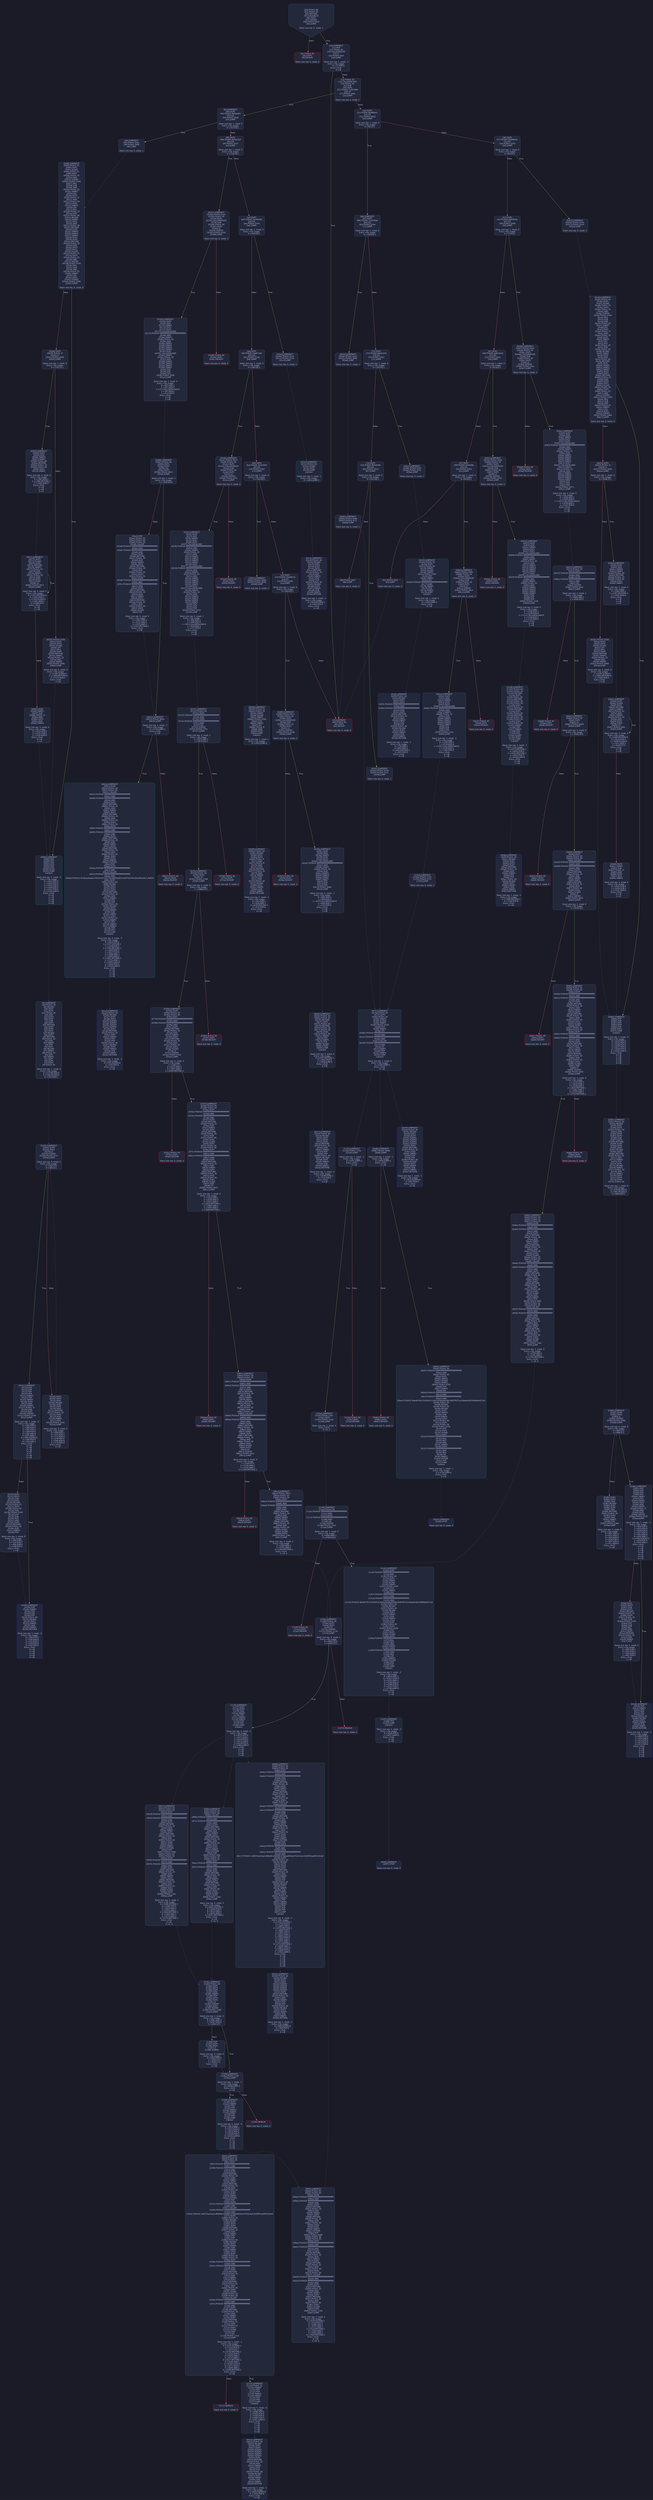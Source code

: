 digraph G {
    node [shape=box, style="filled, rounded", color="#565f89", fontcolor="#c0caf5", fontname="Helvetica", fillcolor="#24283b"];
    edge [color="#414868", fontcolor="#c0caf5", fontname="Helvetica"];
    bgcolor="#1a1b26";
    0 [ label = "[00] PUSH1 80
[02] PUSH1 40
[04] MSTORE
[05] CALLVALUE
[06] DUP1
[07] ISZERO
[08] PUSH2 0010
[0b] JUMPI

Stack size req: 0, sizeΔ: 1
" shape = invhouse]
    1 [ label = "[0c] PUSH1 00
[0e] DUP1
[0f] REVERT

Stack size req: 0, sizeΔ: 0
" color = "red"]
    2 [ label = "[10] JUMPDEST
[11] POP
[12] PUSH1 04
[14] CALLDATASIZE
[15] LT
[16] PUSH2 00cf
[19] JUMPI

Stack size req: 1, sizeΔ: -1
Entry->Op usage:
	0->17:POP:0
Entry->Exit:
	0->😵
"]
    3 [ label = "[1a] PUSH1 00
[1c] CALLDATALOAD
[1d] PUSH1 e0
[1f] SHR
[20] DUP1
[21] PUSH4 715018a6
[26] GT
[27] PUSH2 008c
[2a] JUMPI

Stack size req: 0, sizeΔ: 1
"]
    4 [ label = "[2b] DUP1
[2c] PUSH4 95d89b41
[31] GT
[32] PUSH2 0066
[35] JUMPI

Stack size req: 1, sizeΔ: 0
Entry->Op usage:
	0->49:GT:1
"]
    5 [ label = "[36] DUP1
[37] PUSH4 95d89b41
[3c] EQ
[3d] PUSH2 0353
[40] JUMPI

Stack size req: 1, sizeΔ: 0
Entry->Op usage:
	0->60:EQ:1
"]
    6 [ label = "[41] DUP1
[42] PUSH4 a9059cbb
[47] EQ
[48] PUSH2 03d6
[4b] JUMPI

Stack size req: 1, sizeΔ: 0
Entry->Op usage:
	0->71:EQ:1
"]
    7 [ label = "[4c] DUP1
[4d] PUSH4 dd62ed3e
[52] EQ
[53] PUSH2 043c
[56] JUMPI

Stack size req: 1, sizeΔ: 0
Entry->Op usage:
	0->82:EQ:1
"]
    8 [ label = "[57] DUP1
[58] PUSH4 f2fde38b
[5d] EQ
[5e] PUSH2 04b4
[61] JUMPI

Stack size req: 1, sizeΔ: 0
Entry->Op usage:
	0->93:EQ:1
"]
    9 [ label = "[62] PUSH2 00cf
[65] JUMP

Stack size req: 0, sizeΔ: 0
"]
    10 [ label = "[66] JUMPDEST
[67] DUP1
[68] PUSH4 715018a6
[6d] EQ
[6e] PUSH2 02dd
[71] JUMPI

Stack size req: 1, sizeΔ: 0
Entry->Op usage:
	0->109:EQ:1
"]
    11 [ label = "[72] DUP1
[73] PUSH4 8da5cb5b
[78] EQ
[79] PUSH2 02e7
[7c] JUMPI

Stack size req: 1, sizeΔ: 0
Entry->Op usage:
	0->120:EQ:1
"]
    12 [ label = "[7d] DUP1
[7e] PUSH4 8f32d59b
[83] EQ
[84] PUSH2 0331
[87] JUMPI

Stack size req: 1, sizeΔ: 0
Entry->Op usage:
	0->131:EQ:1
"]
    13 [ label = "[88] PUSH2 00cf
[8b] JUMP

Stack size req: 0, sizeΔ: 0
"]
    14 [ label = "[8c] JUMPDEST
[8d] DUP1
[8e] PUSH4 06fdde03
[93] EQ
[94] PUSH2 00d4
[97] JUMPI

Stack size req: 1, sizeΔ: 0
Entry->Op usage:
	0->147:EQ:1
"]
    15 [ label = "[98] DUP1
[99] PUSH4 095ea7b3
[9e] EQ
[9f] PUSH2 0157
[a2] JUMPI

Stack size req: 1, sizeΔ: 0
Entry->Op usage:
	0->158:EQ:1
"]
    16 [ label = "[a3] DUP1
[a4] PUSH4 18160ddd
[a9] EQ
[aa] PUSH2 01bd
[ad] JUMPI

Stack size req: 1, sizeΔ: 0
Entry->Op usage:
	0->169:EQ:1
"]
    17 [ label = "[ae] DUP1
[af] PUSH4 23b872dd
[b4] EQ
[b5] PUSH2 01db
[b8] JUMPI

Stack size req: 1, sizeΔ: 0
Entry->Op usage:
	0->180:EQ:1
"]
    18 [ label = "[b9] DUP1
[ba] PUSH4 313ce567
[bf] EQ
[c0] PUSH2 0261
[c3] JUMPI

Stack size req: 1, sizeΔ: 0
Entry->Op usage:
	0->191:EQ:1
"]
    19 [ label = "[c4] DUP1
[c5] PUSH4 70a08231
[ca] EQ
[cb] PUSH2 0285
[ce] JUMPI

Stack size req: 1, sizeΔ: 0
Entry->Op usage:
	0->202:EQ:1
"]
    20 [ label = "[cf] JUMPDEST
[d0] PUSH1 00
[d2] DUP1
[d3] REVERT

Stack size req: 0, sizeΔ: 0
" color = "red"]
    21 [ label = "[d4] JUMPDEST
[d5] PUSH2 00dc
[d8] PUSH2 04f8
[db] JUMP

Stack size req: 0, sizeΔ: 1
"]
    22 [ label = "[dc] JUMPDEST
[dd] PUSH1 40
[df] MLOAD
[e0] DUP1
[e1] DUP1
[e2] PUSH1 20
[e4] ADD
[e5] DUP3
[e6] DUP2
[e7] SUB
[e8] DUP3
[e9] MSTORE
[ea] DUP4
[eb] DUP2
[ec] DUP2
[ed] MLOAD
[ee] DUP2
[ef] MSTORE
[f0] PUSH1 20
[f2] ADD
[f3] SWAP2
[f4] POP
[f5] DUP1
[f6] MLOAD
[f7] SWAP1
[f8] PUSH1 20
[fa] ADD
[fb] SWAP1
[fc] DUP1
[fd] DUP4
[fe] DUP4
[ff] PUSH1 00

Stack size req: 1, sizeΔ: 9
Entry->Op usage:
	0->237:MLOAD:0
	0->246:MLOAD:0
	0->250:ADD:1
"]
    23 [ label = "[0101] JUMPDEST
[0102] DUP4
[0103] DUP2
[0104] LT
[0105] ISZERO
[0106] PUSH2 011c
[0109] JUMPI

Stack size req: 4, sizeΔ: 0
Entry->Op usage:
	0->260:LT:0
	3->260:LT:1
"]
    24 [ label = "[010a] DUP1
[010b] DUP3
[010c] ADD
[010d] MLOAD
[010e] DUP2
[010f] DUP5
[0110] ADD
[0111] MSTORE
[0112] PUSH1 20
[0114] DUP2
[0115] ADD
[0116] SWAP1
[0117] POP
[0118] PUSH2 0101
[011b] JUMP

Stack size req: 3, sizeΔ: 0
Entry->Op usage:
	0->268:ADD:1
	0->272:ADD:1
	0->277:ADD:0
	0->279:POP:0
	1->268:ADD:0
	2->272:ADD:0
Entry->Exit:
	0->😵
"]
    25 [ label = "[011c] JUMPDEST
[011d] POP
[011e] POP
[011f] POP
[0120] POP
[0121] SWAP1
[0122] POP
[0123] SWAP1
[0124] DUP2
[0125] ADD
[0126] SWAP1
[0127] PUSH1 1f
[0129] AND
[012a] DUP1
[012b] ISZERO
[012c] PUSH2 0149
[012f] JUMPI

Stack size req: 7, sizeΔ: -5
Entry->Op usage:
	0->285:POP:0
	1->286:POP:0
	2->287:POP:0
	3->288:POP:0
	4->293:ADD:0
	4->297:AND:1
	4->299:ISZERO:0
	5->290:POP:0
	6->293:ADD:1
Entry->Exit:
	0->😵
	1->😵
	2->😵
	3->😵
	4->0
	5->😵
	6->😵
"]
    26 [ label = "[0130] DUP1
[0131] DUP3
[0132] SUB
[0133] DUP1
[0134] MLOAD
[0135] PUSH1 01
[0137] DUP4
[0138] PUSH1 20
[013a] SUB
[013b] PUSH2 0100
[013e] EXP
[013f] SUB
[0140] NOT
[0141] AND
[0142] DUP2
[0143] MSTORE
[0144] PUSH1 20
[0146] ADD
[0147] SWAP2
[0148] POP

Stack size req: 2, sizeΔ: 0
Entry->Op usage:
	0->306:SUB:1
	0->314:SUB:1
	1->306:SUB:0
	1->328:POP:0
Entry->Exit:
	1->😵
"]
    27 [ label = "[0149] JUMPDEST
[014a] POP
[014b] SWAP3
[014c] POP
[014d] POP
[014e] POP
[014f] PUSH1 40
[0151] MLOAD
[0152] DUP1
[0153] SWAP2
[0154] SUB
[0155] SWAP1
[0156] RETURN

Stack size req: 5, sizeΔ: -5
Entry->Op usage:
	0->330:POP:0
	1->340:SUB:0
	2->333:POP:0
	3->334:POP:0
	4->332:POP:0
Entry->Exit:
	0->😵
	1->😵
	2->😵
	3->😵
	4->😵
" color = "darkblue"]
    28 [ label = "[0157] JUMPDEST
[0158] PUSH2 01a3
[015b] PUSH1 04
[015d] DUP1
[015e] CALLDATASIZE
[015f] SUB
[0160] PUSH1 40
[0162] DUP2
[0163] LT
[0164] ISZERO
[0165] PUSH2 016d
[0168] JUMPI

Stack size req: 0, sizeΔ: 3
"]
    29 [ label = "[0169] PUSH1 00
[016b] DUP1
[016c] REVERT

Stack size req: 0, sizeΔ: 0
" color = "red"]
    30 [ label = "[016d] JUMPDEST
[016e] DUP2
[016f] ADD
[0170] SWAP1
[0171] DUP1
[0172] DUP1
[0173] CALLDATALOAD
[0174] PUSH20 ffffffffffffffffffffffffffffffffffffffff
[0189] AND
[018a] SWAP1
[018b] PUSH1 20
[018d] ADD
[018e] SWAP1
[018f] SWAP3
[0190] SWAP2
[0191] SWAP1
[0192] DUP1
[0193] CALLDATALOAD
[0194] SWAP1
[0195] PUSH1 20
[0197] ADD
[0198] SWAP1
[0199] SWAP3
[019a] SWAP2
[019b] SWAP1
[019c] POP
[019d] POP
[019e] POP
[019f] PUSH2 0596
[01a2] JUMP

Stack size req: 2, sizeΔ: 0
Entry->Op usage:
	0->367:ADD:1
	1->367:ADD:0
	1->371:CALLDATALOAD:0
	1->397:ADD:1
	1->413:POP:0
Entry->Exit:
	0->😵
	1->😵
"]
    31 [ label = "[01a3] JUMPDEST
[01a4] PUSH1 40
[01a6] MLOAD
[01a7] DUP1
[01a8] DUP3
[01a9] ISZERO
[01aa] ISZERO
[01ab] ISZERO
[01ac] ISZERO
[01ad] DUP2
[01ae] MSTORE
[01af] PUSH1 20
[01b1] ADD
[01b2] SWAP2
[01b3] POP
[01b4] POP
[01b5] PUSH1 40
[01b7] MLOAD
[01b8] DUP1
[01b9] SWAP2
[01ba] SUB
[01bb] SWAP1
[01bc] RETURN

Stack size req: 1, sizeΔ: -1
Entry->Op usage:
	0->425:ISZERO:0
	0->435:POP:0
Entry->Exit:
	0->😵
" color = "darkblue"]
    32 [ label = "[01bd] JUMPDEST
[01be] PUSH2 01c5
[01c1] PUSH2 071b
[01c4] JUMP

Stack size req: 0, sizeΔ: 1
"]
    33 [ label = "[01c5] JUMPDEST
[01c6] PUSH1 40
[01c8] MLOAD
[01c9] DUP1
[01ca] DUP3
[01cb] DUP2
[01cc] MSTORE
[01cd] PUSH1 20
[01cf] ADD
[01d0] SWAP2
[01d1] POP
[01d2] POP
[01d3] PUSH1 40
[01d5] MLOAD
[01d6] DUP1
[01d7] SWAP2
[01d8] SUB
[01d9] SWAP1
[01da] RETURN

Stack size req: 1, sizeΔ: -1
Entry->Op usage:
	0->460:MSTORE:1
	0->465:POP:0
Entry->Exit:
	0->😵
" color = "darkblue"]
    34 [ label = "[01db] JUMPDEST
[01dc] PUSH2 0247
[01df] PUSH1 04
[01e1] DUP1
[01e2] CALLDATASIZE
[01e3] SUB
[01e4] PUSH1 60
[01e6] DUP2
[01e7] LT
[01e8] ISZERO
[01e9] PUSH2 01f1
[01ec] JUMPI

Stack size req: 0, sizeΔ: 3
"]
    35 [ label = "[01ed] PUSH1 00
[01ef] DUP1
[01f0] REVERT

Stack size req: 0, sizeΔ: 0
" color = "red"]
    36 [ label = "[01f1] JUMPDEST
[01f2] DUP2
[01f3] ADD
[01f4] SWAP1
[01f5] DUP1
[01f6] DUP1
[01f7] CALLDATALOAD
[01f8] PUSH20 ffffffffffffffffffffffffffffffffffffffff
[020d] AND
[020e] SWAP1
[020f] PUSH1 20
[0211] ADD
[0212] SWAP1
[0213] SWAP3
[0214] SWAP2
[0215] SWAP1
[0216] DUP1
[0217] CALLDATALOAD
[0218] PUSH20 ffffffffffffffffffffffffffffffffffffffff
[022d] AND
[022e] SWAP1
[022f] PUSH1 20
[0231] ADD
[0232] SWAP1
[0233] SWAP3
[0234] SWAP2
[0235] SWAP1
[0236] DUP1
[0237] CALLDATALOAD
[0238] SWAP1
[0239] PUSH1 20
[023b] ADD
[023c] SWAP1
[023d] SWAP3
[023e] SWAP2
[023f] SWAP1
[0240] POP
[0241] POP
[0242] POP
[0243] PUSH2 0721
[0246] JUMP

Stack size req: 2, sizeΔ: 1
Entry->Op usage:
	0->499:ADD:1
	1->499:ADD:0
	1->503:CALLDATALOAD:0
	1->529:ADD:1
	1->577:POP:0
Entry->Exit:
	0->😵
	1->😵
"]
    37 [ label = "[0247] JUMPDEST
[0248] PUSH1 40
[024a] MLOAD
[024b] DUP1
[024c] DUP3
[024d] ISZERO
[024e] ISZERO
[024f] ISZERO
[0250] ISZERO
[0251] DUP2
[0252] MSTORE
[0253] PUSH1 20
[0255] ADD
[0256] SWAP2
[0257] POP
[0258] POP
[0259] PUSH1 40
[025b] MLOAD
[025c] DUP1
[025d] SWAP2
[025e] SUB
[025f] SWAP1
[0260] RETURN

Stack size req: 1, sizeΔ: -1
Entry->Op usage:
	0->589:ISZERO:0
	0->599:POP:0
Entry->Exit:
	0->😵
" color = "darkblue"]
    38 [ label = "[0261] JUMPDEST
[0262] PUSH2 0269
[0265] PUSH2 0b58
[0268] JUMP

Stack size req: 0, sizeΔ: 1
"]
    39 [ label = "[0269] JUMPDEST
[026a] PUSH1 40
[026c] MLOAD
[026d] DUP1
[026e] DUP3
[026f] PUSH1 ff
[0271] AND
[0272] PUSH1 ff
[0274] AND
[0275] DUP2
[0276] MSTORE
[0277] PUSH1 20
[0279] ADD
[027a] SWAP2
[027b] POP
[027c] POP
[027d] PUSH1 40
[027f] MLOAD
[0280] DUP1
[0281] SWAP2
[0282] SUB
[0283] SWAP1
[0284] RETURN

Stack size req: 1, sizeΔ: -1
Entry->Op usage:
	0->625:AND:1
	0->628:AND:1
	0->630:MSTORE:1
	0->635:POP:0
Entry->Exit:
	0->😵
" color = "darkblue"]
    40 [ label = "[0285] JUMPDEST
[0286] PUSH2 02c7
[0289] PUSH1 04
[028b] DUP1
[028c] CALLDATASIZE
[028d] SUB
[028e] PUSH1 20
[0290] DUP2
[0291] LT
[0292] ISZERO
[0293] PUSH2 029b
[0296] JUMPI

Stack size req: 0, sizeΔ: 3
"]
    41 [ label = "[0297] PUSH1 00
[0299] DUP1
[029a] REVERT

Stack size req: 0, sizeΔ: 0
" color = "red"]
    42 [ label = "[029b] JUMPDEST
[029c] DUP2
[029d] ADD
[029e] SWAP1
[029f] DUP1
[02a0] DUP1
[02a1] CALLDATALOAD
[02a2] PUSH20 ffffffffffffffffffffffffffffffffffffffff
[02b7] AND
[02b8] SWAP1
[02b9] PUSH1 20
[02bb] ADD
[02bc] SWAP1
[02bd] SWAP3
[02be] SWAP2
[02bf] SWAP1
[02c0] POP
[02c1] POP
[02c2] POP
[02c3] PUSH2 0b6b
[02c6] JUMP

Stack size req: 2, sizeΔ: -1
Entry->Op usage:
	0->669:ADD:1
	1->669:ADD:0
	1->673:CALLDATALOAD:0
	1->699:ADD:1
	1->705:POP:0
Entry->Exit:
	0->😵
	1->😵
"]
    43 [ label = "[02c7] JUMPDEST
[02c8] PUSH1 40
[02ca] MLOAD
[02cb] DUP1
[02cc] DUP3
[02cd] DUP2
[02ce] MSTORE
[02cf] PUSH1 20
[02d1] ADD
[02d2] SWAP2
[02d3] POP
[02d4] POP
[02d5] PUSH1 40
[02d7] MLOAD
[02d8] DUP1
[02d9] SWAP2
[02da] SUB
[02db] SWAP1
[02dc] RETURN

Stack size req: 1, sizeΔ: -1
Entry->Op usage:
	0->718:MSTORE:1
	0->723:POP:0
Entry->Exit:
	0->😵
" color = "darkblue"]
    44 [ label = "[02dd] JUMPDEST
[02de] PUSH2 02e5
[02e1] PUSH2 0b83
[02e4] JUMP

Stack size req: 0, sizeΔ: 1
"]
    45 [ label = "[02e5] JUMPDEST
[02e6] STOP

Stack size req: 0, sizeΔ: 0
" color = "darkblue"]
    46 [ label = "[02e7] JUMPDEST
[02e8] PUSH2 02ef
[02eb] PUSH2 0c53
[02ee] JUMP

Stack size req: 0, sizeΔ: 1
"]
    47 [ label = "[02ef] JUMPDEST
[02f0] PUSH1 40
[02f2] MLOAD
[02f3] DUP1
[02f4] DUP3
[02f5] PUSH20 ffffffffffffffffffffffffffffffffffffffff
[030a] AND
[030b] PUSH20 ffffffffffffffffffffffffffffffffffffffff
[0320] AND
[0321] DUP2
[0322] MSTORE
[0323] PUSH1 20
[0325] ADD
[0326] SWAP2
[0327] POP
[0328] POP
[0329] PUSH1 40
[032b] MLOAD
[032c] DUP1
[032d] SWAP2
[032e] SUB
[032f] SWAP1
[0330] RETURN

Stack size req: 1, sizeΔ: -1
Entry->Op usage:
	0->778:AND:1
	0->800:AND:1
	0->802:MSTORE:1
	0->807:POP:0
Entry->Exit:
	0->😵
" color = "darkblue"]
    48 [ label = "[0331] JUMPDEST
[0332] PUSH2 0339
[0335] PUSH2 0c7c
[0338] JUMP

Stack size req: 0, sizeΔ: 1
"]
    49 [ label = "[0339] JUMPDEST
[033a] PUSH1 40
[033c] MLOAD
[033d] DUP1
[033e] DUP3
[033f] ISZERO
[0340] ISZERO
[0341] ISZERO
[0342] ISZERO
[0343] DUP2
[0344] MSTORE
[0345] PUSH1 20
[0347] ADD
[0348] SWAP2
[0349] POP
[034a] POP
[034b] PUSH1 40
[034d] MLOAD
[034e] DUP1
[034f] SWAP2
[0350] SUB
[0351] SWAP1
[0352] RETURN

Stack size req: 1, sizeΔ: -1
Entry->Op usage:
	0->831:ISZERO:0
	0->841:POP:0
Entry->Exit:
	0->😵
" color = "darkblue"]
    50 [ label = "[0353] JUMPDEST
[0354] PUSH2 035b
[0357] PUSH2 0cd3
[035a] JUMP

Stack size req: 0, sizeΔ: 1
"]
    51 [ label = "[035b] JUMPDEST
[035c] PUSH1 40
[035e] MLOAD
[035f] DUP1
[0360] DUP1
[0361] PUSH1 20
[0363] ADD
[0364] DUP3
[0365] DUP2
[0366] SUB
[0367] DUP3
[0368] MSTORE
[0369] DUP4
[036a] DUP2
[036b] DUP2
[036c] MLOAD
[036d] DUP2
[036e] MSTORE
[036f] PUSH1 20
[0371] ADD
[0372] SWAP2
[0373] POP
[0374] DUP1
[0375] MLOAD
[0376] SWAP1
[0377] PUSH1 20
[0379] ADD
[037a] SWAP1
[037b] DUP1
[037c] DUP4
[037d] DUP4
[037e] PUSH1 00

Stack size req: 1, sizeΔ: 9
Entry->Op usage:
	0->876:MLOAD:0
	0->885:MLOAD:0
	0->889:ADD:1
"]
    52 [ label = "[0380] JUMPDEST
[0381] DUP4
[0382] DUP2
[0383] LT
[0384] ISZERO
[0385] PUSH2 039b
[0388] JUMPI

Stack size req: 4, sizeΔ: 0
Entry->Op usage:
	0->899:LT:0
	3->899:LT:1
"]
    53 [ label = "[0389] DUP1
[038a] DUP3
[038b] ADD
[038c] MLOAD
[038d] DUP2
[038e] DUP5
[038f] ADD
[0390] MSTORE
[0391] PUSH1 20
[0393] DUP2
[0394] ADD
[0395] SWAP1
[0396] POP
[0397] PUSH2 0380
[039a] JUMP

Stack size req: 3, sizeΔ: 0
Entry->Op usage:
	0->907:ADD:1
	0->911:ADD:1
	0->916:ADD:0
	0->918:POP:0
	1->907:ADD:0
	2->911:ADD:0
Entry->Exit:
	0->😵
"]
    54 [ label = "[039b] JUMPDEST
[039c] POP
[039d] POP
[039e] POP
[039f] POP
[03a0] SWAP1
[03a1] POP
[03a2] SWAP1
[03a3] DUP2
[03a4] ADD
[03a5] SWAP1
[03a6] PUSH1 1f
[03a8] AND
[03a9] DUP1
[03aa] ISZERO
[03ab] PUSH2 03c8
[03ae] JUMPI

Stack size req: 7, sizeΔ: -5
Entry->Op usage:
	0->924:POP:0
	1->925:POP:0
	2->926:POP:0
	3->927:POP:0
	4->932:ADD:0
	4->936:AND:1
	4->938:ISZERO:0
	5->929:POP:0
	6->932:ADD:1
Entry->Exit:
	0->😵
	1->😵
	2->😵
	3->😵
	4->0
	5->😵
	6->😵
"]
    55 [ label = "[03af] DUP1
[03b0] DUP3
[03b1] SUB
[03b2] DUP1
[03b3] MLOAD
[03b4] PUSH1 01
[03b6] DUP4
[03b7] PUSH1 20
[03b9] SUB
[03ba] PUSH2 0100
[03bd] EXP
[03be] SUB
[03bf] NOT
[03c0] AND
[03c1] DUP2
[03c2] MSTORE
[03c3] PUSH1 20
[03c5] ADD
[03c6] SWAP2
[03c7] POP

Stack size req: 2, sizeΔ: 0
Entry->Op usage:
	0->945:SUB:1
	0->953:SUB:1
	1->945:SUB:0
	1->967:POP:0
Entry->Exit:
	1->😵
"]
    56 [ label = "[03c8] JUMPDEST
[03c9] POP
[03ca] SWAP3
[03cb] POP
[03cc] POP
[03cd] POP
[03ce] PUSH1 40
[03d0] MLOAD
[03d1] DUP1
[03d2] SWAP2
[03d3] SUB
[03d4] SWAP1
[03d5] RETURN

Stack size req: 5, sizeΔ: -5
Entry->Op usage:
	0->969:POP:0
	1->979:SUB:0
	2->972:POP:0
	3->973:POP:0
	4->971:POP:0
Entry->Exit:
	0->😵
	1->😵
	2->😵
	3->😵
	4->😵
" color = "darkblue"]
    57 [ label = "[03d6] JUMPDEST
[03d7] PUSH2 0422
[03da] PUSH1 04
[03dc] DUP1
[03dd] CALLDATASIZE
[03de] SUB
[03df] PUSH1 40
[03e1] DUP2
[03e2] LT
[03e3] ISZERO
[03e4] PUSH2 03ec
[03e7] JUMPI

Stack size req: 0, sizeΔ: 3
"]
    58 [ label = "[03e8] PUSH1 00
[03ea] DUP1
[03eb] REVERT

Stack size req: 0, sizeΔ: 0
" color = "red"]
    59 [ label = "[03ec] JUMPDEST
[03ed] DUP2
[03ee] ADD
[03ef] SWAP1
[03f0] DUP1
[03f1] DUP1
[03f2] CALLDATALOAD
[03f3] PUSH20 ffffffffffffffffffffffffffffffffffffffff
[0408] AND
[0409] SWAP1
[040a] PUSH1 20
[040c] ADD
[040d] SWAP1
[040e] SWAP3
[040f] SWAP2
[0410] SWAP1
[0411] DUP1
[0412] CALLDATALOAD
[0413] SWAP1
[0414] PUSH1 20
[0416] ADD
[0417] SWAP1
[0418] SWAP3
[0419] SWAP2
[041a] SWAP1
[041b] POP
[041c] POP
[041d] POP
[041e] PUSH2 0d71
[0421] JUMP

Stack size req: 2, sizeΔ: 0
Entry->Op usage:
	0->1006:ADD:1
	1->1006:ADD:0
	1->1010:CALLDATALOAD:0
	1->1036:ADD:1
	1->1052:POP:0
Entry->Exit:
	0->😵
	1->😵
"]
    60 [ label = "[0422] JUMPDEST
[0423] PUSH1 40
[0425] MLOAD
[0426] DUP1
[0427] DUP3
[0428] ISZERO
[0429] ISZERO
[042a] ISZERO
[042b] ISZERO
[042c] DUP2
[042d] MSTORE
[042e] PUSH1 20
[0430] ADD
[0431] SWAP2
[0432] POP
[0433] POP
[0434] PUSH1 40
[0436] MLOAD
[0437] DUP1
[0438] SWAP2
[0439] SUB
[043a] SWAP1
[043b] RETURN

Stack size req: 1, sizeΔ: -1
Entry->Op usage:
	0->1064:ISZERO:0
	0->1074:POP:0
Entry->Exit:
	0->😵
" color = "darkblue"]
    61 [ label = "[043c] JUMPDEST
[043d] PUSH2 049e
[0440] PUSH1 04
[0442] DUP1
[0443] CALLDATASIZE
[0444] SUB
[0445] PUSH1 40
[0447] DUP2
[0448] LT
[0449] ISZERO
[044a] PUSH2 0452
[044d] JUMPI

Stack size req: 0, sizeΔ: 3
"]
    62 [ label = "[044e] PUSH1 00
[0450] DUP1
[0451] REVERT

Stack size req: 0, sizeΔ: 0
" color = "red"]
    63 [ label = "[0452] JUMPDEST
[0453] DUP2
[0454] ADD
[0455] SWAP1
[0456] DUP1
[0457] DUP1
[0458] CALLDATALOAD
[0459] PUSH20 ffffffffffffffffffffffffffffffffffffffff
[046e] AND
[046f] SWAP1
[0470] PUSH1 20
[0472] ADD
[0473] SWAP1
[0474] SWAP3
[0475] SWAP2
[0476] SWAP1
[0477] DUP1
[0478] CALLDATALOAD
[0479] PUSH20 ffffffffffffffffffffffffffffffffffffffff
[048e] AND
[048f] SWAP1
[0490] PUSH1 20
[0492] ADD
[0493] SWAP1
[0494] SWAP3
[0495] SWAP2
[0496] SWAP1
[0497] POP
[0498] POP
[0499] POP
[049a] PUSH2 1128
[049d] JUMP

Stack size req: 2, sizeΔ: 0
Entry->Op usage:
	0->1108:ADD:1
	1->1108:ADD:0
	1->1112:CALLDATALOAD:0
	1->1138:ADD:1
	1->1176:POP:0
Entry->Exit:
	0->😵
	1->😵
"]
    64 [ label = "[049e] JUMPDEST
[049f] PUSH1 40
[04a1] MLOAD
[04a2] DUP1
[04a3] DUP3
[04a4] DUP2
[04a5] MSTORE
[04a6] PUSH1 20
[04a8] ADD
[04a9] SWAP2
[04aa] POP
[04ab] POP
[04ac] PUSH1 40
[04ae] MLOAD
[04af] DUP1
[04b0] SWAP2
[04b1] SUB
[04b2] SWAP1
[04b3] RETURN

Stack size req: 1, sizeΔ: -1
Entry->Op usage:
	0->1189:MSTORE:1
	0->1194:POP:0
Entry->Exit:
	0->😵
" color = "darkblue"]
    65 [ label = "[04b4] JUMPDEST
[04b5] PUSH2 04f6
[04b8] PUSH1 04
[04ba] DUP1
[04bb] CALLDATASIZE
[04bc] SUB
[04bd] PUSH1 20
[04bf] DUP2
[04c0] LT
[04c1] ISZERO
[04c2] PUSH2 04ca
[04c5] JUMPI

Stack size req: 0, sizeΔ: 3
"]
    66 [ label = "[04c6] PUSH1 00
[04c8] DUP1
[04c9] REVERT

Stack size req: 0, sizeΔ: 0
" color = "red"]
    67 [ label = "[04ca] JUMPDEST
[04cb] DUP2
[04cc] ADD
[04cd] SWAP1
[04ce] DUP1
[04cf] DUP1
[04d0] CALLDATALOAD
[04d1] PUSH20 ffffffffffffffffffffffffffffffffffffffff
[04e6] AND
[04e7] SWAP1
[04e8] PUSH1 20
[04ea] ADD
[04eb] SWAP1
[04ec] SWAP3
[04ed] SWAP2
[04ee] SWAP1
[04ef] POP
[04f0] POP
[04f1] POP
[04f2] PUSH2 114d
[04f5] JUMP

Stack size req: 2, sizeΔ: -1
Entry->Op usage:
	0->1228:ADD:1
	1->1228:ADD:0
	1->1232:CALLDATALOAD:0
	1->1258:ADD:1
	1->1264:POP:0
Entry->Exit:
	0->😵
	1->😵
"]
    68 [ label = "[04f6] JUMPDEST
[04f7] STOP

Stack size req: 0, sizeΔ: 0
" color = "darkblue"]
    69 [ label = "[04f8] JUMPDEST
[04f9] PUSH1 01
[04fb] DUP1
[04fc] SLOAD
[04fd] PUSH1 01
[04ff] DUP2
[0500] PUSH1 01
[0502] AND
[0503] ISZERO
[0504] PUSH2 0100
[0507] MUL
[0508] SUB
[0509] AND
[050a] PUSH1 02
[050c] SWAP1
[050d] DIV
[050e] DUP1
[050f] PUSH1 1f
[0511] ADD
[0512] PUSH1 20
[0514] DUP1
[0515] SWAP2
[0516] DIV
[0517] MUL
[0518] PUSH1 20
[051a] ADD
[051b] PUSH1 40
[051d] MLOAD
[051e] SWAP1
[051f] DUP2
[0520] ADD
[0521] PUSH1 40
[0523] MSTORE
[0524] DUP1
[0525] SWAP3
[0526] SWAP2
[0527] SWAP1
[0528] DUP2
[0529] DUP2
[052a] MSTORE
[052b] PUSH1 20
[052d] ADD
[052e] DUP3
[052f] DUP1
[0530] SLOAD
[0531] PUSH1 01
[0533] DUP2
[0534] PUSH1 01
[0536] AND
[0537] ISZERO
[0538] PUSH2 0100
[053b] MUL
[053c] SUB
[053d] AND
[053e] PUSH1 02
[0540] SWAP1
[0541] DIV
[0542] DUP1
[0543] ISZERO
[0544] PUSH2 058e
[0547] JUMPI

Stack size req: 0, sizeΔ: 6
"]
    70 [ label = "[0548] DUP1
[0549] PUSH1 1f
[054b] LT
[054c] PUSH2 0563
[054f] JUMPI

Stack size req: 1, sizeΔ: 0
Entry->Op usage:
	0->1355:LT:1
"]
    71 [ label = "[0550] PUSH2 0100
[0553] DUP1
[0554] DUP4
[0555] SLOAD
[0556] DIV
[0557] MUL
[0558] DUP4
[0559] MSTORE
[055a] SWAP2
[055b] PUSH1 20
[055d] ADD
[055e] SWAP2
[055f] PUSH2 058e
[0562] JUMP

Stack size req: 3, sizeΔ: 0
Entry->Op usage:
	1->1365:SLOAD:0
	2->1369:MSTORE:0
	2->1373:ADD:1
Entry->Exit:
	2->😵
"]
    72 [ label = "[0563] JUMPDEST
[0564] DUP3
[0565] ADD
[0566] SWAP2
[0567] SWAP1
[0568] PUSH1 00
[056a] MSTORE
[056b] PUSH1 20
[056d] PUSH1 00
[056f] SHA3
[0570] SWAP1

Stack size req: 3, sizeΔ: 0
Entry->Op usage:
	0->1381:ADD:1
	1->1386:MSTORE:1
	2->1381:ADD:0
Entry->Exit:
	0->😵
	1->😵
	2->0
"]
    73 [ label = "[0571] JUMPDEST
[0572] DUP2
[0573] SLOAD
[0574] DUP2
[0575] MSTORE
[0576] SWAP1
[0577] PUSH1 01
[0579] ADD
[057a] SWAP1
[057b] PUSH1 20
[057d] ADD
[057e] DUP1
[057f] DUP4
[0580] GT
[0581] PUSH2 0571
[0584] JUMPI

Stack size req: 3, sizeΔ: 0
Entry->Op usage:
	0->1397:MSTORE:0
	0->1405:ADD:1
	1->1395:SLOAD:0
	1->1401:ADD:1
	2->1408:GT:0
Entry->Exit:
	0->😵
	1->😵
"]
    74 [ label = "[0585] DUP3
[0586] SWAP1
[0587] SUB
[0588] PUSH1 1f
[058a] AND
[058b] DUP3
[058c] ADD
[058d] SWAP2

Stack size req: 3, sizeΔ: 0
Entry->Op usage:
	0->1415:SUB:0
	2->1415:SUB:1
	2->1420:ADD:0
Entry->Exit:
	0->😵
	2->0
"]
    75 [ label = "[058e] JUMPDEST
[058f] POP
[0590] POP
[0591] POP
[0592] POP
[0593] POP
[0594] DUP2
[0595] JUMP
Indirect!

Stack size req: 7, sizeΔ: -5
Entry->Op usage:
	0->1423:POP:0
	1->1424:POP:0
	2->1425:POP:0
	3->1426:POP:0
	4->1427:POP:0
	6->1429:JUMP:0
Entry->Exit:
	0->😵
	1->😵
	2->😵
	3->😵
	4->😵
" color = "teal"]
    76 [ label = "[0596] JUMPDEST
[0597] PUSH1 00
[0599] DUP1
[059a] DUP3
[059b] EQ
[059c] DUP1
[059d] PUSH2 0622
[05a0] JUMPI

Stack size req: 1, sizeΔ: 2
Entry->Op usage:
	0->1435:EQ:0
"]
    77 [ label = "[05a1] POP
[05a2] PUSH1 00
[05a4] PUSH1 06
[05a6] PUSH1 00
[05a8] CALLER
[05a9] PUSH20 ffffffffffffffffffffffffffffffffffffffff
[05be] AND
[05bf] PUSH20 ffffffffffffffffffffffffffffffffffffffff
[05d4] AND
[05d5] DUP2
[05d6] MSTORE
[05d7] PUSH1 20
[05d9] ADD
[05da] SWAP1
[05db] DUP2
[05dc] MSTORE
[05dd] PUSH1 20
[05df] ADD
[05e0] PUSH1 00
[05e2] SHA3
[05e3] PUSH1 00
[05e5] DUP6
[05e6] PUSH20 ffffffffffffffffffffffffffffffffffffffff
[05fb] AND
[05fc] PUSH20 ffffffffffffffffffffffffffffffffffffffff
[0611] AND
[0612] DUP2
[0613] MSTORE
[0614] PUSH1 20
[0616] ADD
[0617] SWAP1
[0618] DUP2
[0619] MSTORE
[061a] PUSH1 20
[061c] ADD
[061d] PUSH1 00
[061f] SHA3
[0620] SLOAD
[0621] EQ

Stack size req: 4, sizeΔ: 0
Entry->Op usage:
	0->1441:POP:0
	3->1531:AND:1
	3->1553:AND:1
	3->1555:MSTORE:1
Entry->Exit:
	0->😵
"]
    78 [ label = "[0622] JUMPDEST
[0623] PUSH2 062b
[0626] JUMPI

Stack size req: 1, sizeΔ: -1
Entry->Op usage:
	0->1574:JUMPI:1
Entry->Exit:
	0->😵
"]
    79 [ label = "[0627] PUSH1 00
[0629] DUP1
[062a] REVERT

Stack size req: 0, sizeΔ: 0
" color = "red"]
    80 [ label = "[062b] JUMPDEST
[062c] DUP2
[062d] PUSH1 06
[062f] PUSH1 00
[0631] CALLER
[0632] PUSH20 ffffffffffffffffffffffffffffffffffffffff
[0647] AND
[0648] PUSH20 ffffffffffffffffffffffffffffffffffffffff
[065d] AND
[065e] DUP2
[065f] MSTORE
[0660] PUSH1 20
[0662] ADD
[0663] SWAP1
[0664] DUP2
[0665] MSTORE
[0666] PUSH1 20
[0668] ADD
[0669] PUSH1 00
[066b] SHA3
[066c] PUSH1 00
[066e] DUP6
[066f] PUSH20 ffffffffffffffffffffffffffffffffffffffff
[0684] AND
[0685] PUSH20 ffffffffffffffffffffffffffffffffffffffff
[069a] AND
[069b] DUP2
[069c] MSTORE
[069d] PUSH1 20
[069f] ADD
[06a0] SWAP1
[06a1] DUP2
[06a2] MSTORE
[06a3] PUSH1 20
[06a5] ADD
[06a6] PUSH1 00
[06a8] SHA3
[06a9] DUP2
[06aa] SWAP1
[06ab] SSTORE
[06ac] POP
[06ad] DUP3
[06ae] PUSH20 ffffffffffffffffffffffffffffffffffffffff
[06c3] AND
[06c4] CALLER
[06c5] PUSH20 ffffffffffffffffffffffffffffffffffffffff
[06da] AND
[06db] PUSH32 8c5be1e5ebec7d5bd14f71427d1e84f3dd0314c0f7b2291e5b200ac8c7c3b925
[06fc] DUP5
[06fd] PUSH1 40
[06ff] MLOAD
[0700] DUP1
[0701] DUP3
[0702] DUP2
[0703] MSTORE
[0704] PUSH1 20
[0706] ADD
[0707] SWAP2
[0708] POP
[0709] POP
[070a] PUSH1 40
[070c] MLOAD
[070d] DUP1
[070e] SWAP2
[070f] SUB
[0710] SWAP1
[0711] LOG3
[0712] PUSH1 01
[0714] SWAP1
[0715] POP
[0716] SWAP3
[0717] SWAP2
[0718] POP
[0719] POP
[071a] JUMP
Indirect!

Stack size req: 4, sizeΔ: -3
Entry->Op usage:
	0->1813:POP:0
	1->1707:SSTORE:1
	1->1708:POP:0
	1->1795:MSTORE:1
	1->1800:POP:0
	1->1817:POP:0
	2->1668:AND:1
	2->1690:AND:1
	2->1692:MSTORE:1
	2->1731:AND:1
	2->1809:LOG3:4
	2->1816:POP:0
	3->1818:JUMP:0
Entry->Exit:
	0->😵
	1->😵
	2->😵
	3->😵
" color = "teal"]
    81 [ label = "[071b] JUMPDEST
[071c] PUSH1 04
[071e] SLOAD
[071f] DUP2
[0720] JUMP
Indirect!

Stack size req: 1, sizeΔ: 1
Entry->Op usage:
	0->1824:JUMP:0
" color = "teal"]
    82 [ label = "[0721] JUMPDEST
[0722] PUSH1 00
[0724] DUP1
[0725] PUSH20 ffffffffffffffffffffffffffffffffffffffff
[073a] AND
[073b] DUP4
[073c] PUSH20 ffffffffffffffffffffffffffffffffffffffff
[0751] AND
[0752] EQ
[0753] ISZERO
[0754] PUSH2 075c
[0757] JUMPI

Stack size req: 2, sizeΔ: 1
Entry->Op usage:
	1->1873:AND:1
	1->1874:EQ:0
"]
    83 [ label = "[0758] PUSH1 00
[075a] DUP1
[075b] REVERT

Stack size req: 0, sizeΔ: 0
" color = "red"]
    84 [ label = "[075c] JUMPDEST
[075d] PUSH1 00
[075f] DUP3
[0760] GT
[0761] PUSH2 0769
[0764] JUMPI

Stack size req: 2, sizeΔ: 0
Entry->Op usage:
	1->1888:GT:0
"]
    85 [ label = "[0765] PUSH1 00
[0767] DUP1
[0768] REVERT

Stack size req: 0, sizeΔ: 0
" color = "red"]
    86 [ label = "[0769] JUMPDEST
[076a] DUP2
[076b] PUSH1 05
[076d] PUSH1 00
[076f] DUP7
[0770] PUSH20 ffffffffffffffffffffffffffffffffffffffff
[0785] AND
[0786] PUSH20 ffffffffffffffffffffffffffffffffffffffff
[079b] AND
[079c] DUP2
[079d] MSTORE
[079e] PUSH1 20
[07a0] ADD
[07a1] SWAP1
[07a2] DUP2
[07a3] MSTORE
[07a4] PUSH1 20
[07a6] ADD
[07a7] PUSH1 00
[07a9] SHA3
[07aa] SLOAD
[07ab] LT
[07ac] ISZERO
[07ad] PUSH2 07b5
[07b0] JUMPI

Stack size req: 4, sizeΔ: 0
Entry->Op usage:
	1->1963:LT:1
	3->1925:AND:1
	3->1947:AND:1
	3->1949:MSTORE:1
"]
    87 [ label = "[07b1] PUSH1 00
[07b3] DUP1
[07b4] REVERT

Stack size req: 0, sizeΔ: 0
" color = "red"]
    88 [ label = "[07b5] JUMPDEST
[07b6] PUSH1 05
[07b8] PUSH1 00
[07ba] DUP5
[07bb] PUSH20 ffffffffffffffffffffffffffffffffffffffff
[07d0] AND
[07d1] PUSH20 ffffffffffffffffffffffffffffffffffffffff
[07e6] AND
[07e7] DUP2
[07e8] MSTORE
[07e9] PUSH1 20
[07eb] ADD
[07ec] SWAP1
[07ed] DUP2
[07ee] MSTORE
[07ef] PUSH1 20
[07f1] ADD
[07f2] PUSH1 00
[07f4] SHA3
[07f5] SLOAD
[07f6] DUP3
[07f7] PUSH1 05
[07f9] PUSH1 00
[07fb] DUP7
[07fc] PUSH20 ffffffffffffffffffffffffffffffffffffffff
[0811] AND
[0812] PUSH20 ffffffffffffffffffffffffffffffffffffffff
[0827] AND
[0828] DUP2
[0829] MSTORE
[082a] PUSH1 20
[082c] ADD
[082d] SWAP1
[082e] DUP2
[082f] MSTORE
[0830] PUSH1 20
[0832] ADD
[0833] PUSH1 00
[0835] SHA3
[0836] SLOAD
[0837] ADD
[0838] GT
[0839] PUSH2 0841
[083c] JUMPI

Stack size req: 3, sizeΔ: 0
Entry->Op usage:
	1->2103:ADD:1
	2->2000:AND:1
	2->2022:AND:1
	2->2024:MSTORE:1
	2->2065:AND:1
	2->2087:AND:1
	2->2089:MSTORE:1
"]
    89 [ label = "[083d] PUSH1 00
[083f] DUP1
[0840] REVERT

Stack size req: 0, sizeΔ: 0
" color = "red"]
    90 [ label = "[0841] JUMPDEST
[0842] PUSH1 06
[0844] PUSH1 00
[0846] DUP6
[0847] PUSH20 ffffffffffffffffffffffffffffffffffffffff
[085c] AND
[085d] PUSH20 ffffffffffffffffffffffffffffffffffffffff
[0872] AND
[0873] DUP2
[0874] MSTORE
[0875] PUSH1 20
[0877] ADD
[0878] SWAP1
[0879] DUP2
[087a] MSTORE
[087b] PUSH1 20
[087d] ADD
[087e] PUSH1 00
[0880] SHA3
[0881] PUSH1 00
[0883] CALLER
[0884] PUSH20 ffffffffffffffffffffffffffffffffffffffff
[0899] AND
[089a] PUSH20 ffffffffffffffffffffffffffffffffffffffff
[08af] AND
[08b0] DUP2
[08b1] MSTORE
[08b2] PUSH1 20
[08b4] ADD
[08b5] SWAP1
[08b6] DUP2
[08b7] MSTORE
[08b8] PUSH1 20
[08ba] ADD
[08bb] PUSH1 00
[08bd] SHA3
[08be] SLOAD
[08bf] DUP3
[08c0] GT
[08c1] ISZERO
[08c2] PUSH2 08ca
[08c5] JUMPI

Stack size req: 4, sizeΔ: 0
Entry->Op usage:
	1->2240:GT:0
	3->2140:AND:1
	3->2162:AND:1
	3->2164:MSTORE:1
"]
    91 [ label = "[08c6] PUSH1 00
[08c8] DUP1
[08c9] REVERT

Stack size req: 0, sizeΔ: 0
" color = "red"]
    92 [ label = "[08ca] JUMPDEST
[08cb] PUSH2 0913
[08ce] PUSH1 05
[08d0] PUSH1 00
[08d2] DUP7
[08d3] PUSH20 ffffffffffffffffffffffffffffffffffffffff
[08e8] AND
[08e9] PUSH20 ffffffffffffffffffffffffffffffffffffffff
[08fe] AND
[08ff] DUP2
[0900] MSTORE
[0901] PUSH1 20
[0903] ADD
[0904] SWAP1
[0905] DUP2
[0906] MSTORE
[0907] PUSH1 20
[0909] ADD
[090a] PUSH1 00
[090c] SHA3
[090d] SLOAD
[090e] DUP4
[090f] PUSH2 116a
[0912] JUMP

Stack size req: 4, sizeΔ: 3
Entry->Op usage:
	3->2280:AND:1
	3->2302:AND:1
	3->2304:MSTORE:1
Entry->Exit:
	1->0, 4
"]
    93 [ label = "[0913] JUMPDEST
[0914] PUSH1 05
[0916] PUSH1 00
[0918] DUP7
[0919] PUSH20 ffffffffffffffffffffffffffffffffffffffff
[092e] AND
[092f] PUSH20 ffffffffffffffffffffffffffffffffffffffff
[0944] AND
[0945] DUP2
[0946] MSTORE
[0947] PUSH1 20
[0949] ADD
[094a] SWAP1
[094b] DUP2
[094c] MSTORE
[094d] PUSH1 20
[094f] ADD
[0950] PUSH1 00
[0952] SHA3
[0953] DUP2
[0954] SWAP1
[0955] SSTORE
[0956] POP
[0957] PUSH2 099f
[095a] PUSH1 05
[095c] PUSH1 00
[095e] DUP6
[095f] PUSH20 ffffffffffffffffffffffffffffffffffffffff
[0974] AND
[0975] PUSH20 ffffffffffffffffffffffffffffffffffffffff
[098a] AND
[098b] DUP2
[098c] MSTORE
[098d] PUSH1 20
[098f] ADD
[0990] SWAP1
[0991] DUP2
[0992] MSTORE
[0993] PUSH1 20
[0995] ADD
[0996] PUSH1 00
[0998] SHA3
[0999] SLOAD
[099a] DUP4
[099b] PUSH2 1181
[099e] JUMP

Stack size req: 5, sizeΔ: 2
Entry->Op usage:
	0->2389:SSTORE:1
	0->2390:POP:0
	3->2420:AND:1
	3->2442:AND:1
	3->2444:MSTORE:1
	4->2350:AND:1
	4->2372:AND:1
	4->2374:MSTORE:1
Entry->Exit:
	0->😵
	2->0, 4
"]
    94 [ label = "[099f] JUMPDEST
[09a0] PUSH1 05
[09a2] PUSH1 00
[09a4] DUP6
[09a5] PUSH20 ffffffffffffffffffffffffffffffffffffffff
[09ba] AND
[09bb] PUSH20 ffffffffffffffffffffffffffffffffffffffff
[09d0] AND
[09d1] DUP2
[09d2] MSTORE
[09d3] PUSH1 20
[09d5] ADD
[09d6] SWAP1
[09d7] DUP2
[09d8] MSTORE
[09d9] PUSH1 20
[09db] ADD
[09dc] PUSH1 00
[09de] SHA3
[09df] DUP2
[09e0] SWAP1
[09e1] SSTORE
[09e2] POP
[09e3] PUSH2 0a68
[09e6] PUSH1 06
[09e8] PUSH1 00
[09ea] DUP7
[09eb] PUSH20 ffffffffffffffffffffffffffffffffffffffff
[0a00] AND
[0a01] PUSH20 ffffffffffffffffffffffffffffffffffffffff
[0a16] AND
[0a17] DUP2
[0a18] MSTORE
[0a19] PUSH1 20
[0a1b] ADD
[0a1c] SWAP1
[0a1d] DUP2
[0a1e] MSTORE
[0a1f] PUSH1 20
[0a21] ADD
[0a22] PUSH1 00
[0a24] SHA3
[0a25] PUSH1 00
[0a27] CALLER
[0a28] PUSH20 ffffffffffffffffffffffffffffffffffffffff
[0a3d] AND
[0a3e] PUSH20 ffffffffffffffffffffffffffffffffffffffff
[0a53] AND
[0a54] DUP2
[0a55] MSTORE
[0a56] PUSH1 20
[0a58] ADD
[0a59] SWAP1
[0a5a] DUP2
[0a5b] MSTORE
[0a5c] PUSH1 20
[0a5e] ADD
[0a5f] PUSH1 00
[0a61] SHA3
[0a62] SLOAD
[0a63] DUP4
[0a64] PUSH2 116a
[0a67] JUMP

Stack size req: 5, sizeΔ: 2
Entry->Op usage:
	0->2529:SSTORE:1
	0->2530:POP:0
	3->2490:AND:1
	3->2512:AND:1
	3->2514:MSTORE:1
	4->2560:AND:1
	4->2582:AND:1
	4->2584:MSTORE:1
Entry->Exit:
	0->😵
	2->0, 4
"]
    95 [ label = "[0a68] JUMPDEST
[0a69] PUSH1 06
[0a6b] PUSH1 00
[0a6d] DUP7
[0a6e] PUSH20 ffffffffffffffffffffffffffffffffffffffff
[0a83] AND
[0a84] PUSH20 ffffffffffffffffffffffffffffffffffffffff
[0a99] AND
[0a9a] DUP2
[0a9b] MSTORE
[0a9c] PUSH1 20
[0a9e] ADD
[0a9f] SWAP1
[0aa0] DUP2
[0aa1] MSTORE
[0aa2] PUSH1 20
[0aa4] ADD
[0aa5] PUSH1 00
[0aa7] SHA3
[0aa8] PUSH1 00
[0aaa] CALLER
[0aab] PUSH20 ffffffffffffffffffffffffffffffffffffffff
[0ac0] AND
[0ac1] PUSH20 ffffffffffffffffffffffffffffffffffffffff
[0ad6] AND
[0ad7] DUP2
[0ad8] MSTORE
[0ad9] PUSH1 20
[0adb] ADD
[0adc] SWAP1
[0add] DUP2
[0ade] MSTORE
[0adf] PUSH1 20
[0ae1] ADD
[0ae2] PUSH1 00
[0ae4] SHA3
[0ae5] DUP2
[0ae6] SWAP1
[0ae7] SSTORE
[0ae8] POP
[0ae9] DUP3
[0aea] PUSH20 ffffffffffffffffffffffffffffffffffffffff
[0aff] AND
[0b00] DUP5
[0b01] PUSH20 ffffffffffffffffffffffffffffffffffffffff
[0b16] AND
[0b17] PUSH32 ddf252ad1be2c89b69c2b068fc378daa952ba7f163c4a11628f55a4df523b3ef
[0b38] DUP5
[0b39] PUSH1 40
[0b3b] MLOAD
[0b3c] DUP1
[0b3d] DUP3
[0b3e] DUP2
[0b3f] MSTORE
[0b40] PUSH1 20
[0b42] ADD
[0b43] SWAP2
[0b44] POP
[0b45] POP
[0b46] PUSH1 40
[0b48] MLOAD
[0b49] DUP1
[0b4a] SWAP2
[0b4b] SUB
[0b4c] SWAP1
[0b4d] LOG3
[0b4e] PUSH1 01
[0b50] SWAP1
[0b51] POP
[0b52] SWAP4
[0b53] SWAP3
[0b54] POP
[0b55] POP
[0b56] POP
[0b57] JUMP
Indirect!

Stack size req: 6, sizeΔ: -5
Entry->Op usage:
	0->2791:SSTORE:1
	0->2792:POP:0
	1->2897:POP:0
	2->2879:MSTORE:1
	2->2884:POP:0
	2->2901:POP:0
	3->2815:AND:1
	3->2893:LOG3:4
	3->2902:POP:0
	4->2691:AND:1
	4->2713:AND:1
	4->2715:MSTORE:1
	4->2838:AND:1
	4->2893:LOG3:3
	4->2900:POP:0
	5->2903:JUMP:0
Entry->Exit:
	0->😵
	1->😵
	2->😵
	3->😵
	4->😵
	5->😵
" color = "teal"]
    96 [ label = "[0b58] JUMPDEST
[0b59] PUSH1 03
[0b5b] PUSH1 00
[0b5d] SWAP1
[0b5e] SLOAD
[0b5f] SWAP1
[0b60] PUSH2 0100
[0b63] EXP
[0b64] SWAP1
[0b65] DIV
[0b66] PUSH1 ff
[0b68] AND
[0b69] DUP2
[0b6a] JUMP
Indirect!

Stack size req: 1, sizeΔ: 1
Entry->Op usage:
	0->2922:JUMP:0
" color = "teal"]
    97 [ label = "[0b6b] JUMPDEST
[0b6c] PUSH1 05
[0b6e] PUSH1 20
[0b70] MSTORE
[0b71] DUP1
[0b72] PUSH1 00
[0b74] MSTORE
[0b75] PUSH1 40
[0b77] PUSH1 00
[0b79] SHA3
[0b7a] PUSH1 00
[0b7c] SWAP2
[0b7d] POP
[0b7e] SWAP1
[0b7f] POP
[0b80] SLOAD
[0b81] DUP2
[0b82] JUMP
Indirect!

Stack size req: 2, sizeΔ: 0
Entry->Op usage:
	0->2932:MSTORE:1
	0->2941:POP:0
	1->2946:JUMP:0
Entry->Exit:
	0->😵
" color = "teal"]
    98 [ label = "[0b83] JUMPDEST
[0b84] PUSH2 0b8b
[0b87] PUSH2 0c7c
[0b8a] JUMP

Stack size req: 0, sizeΔ: 1
"]
    99 [ label = "[0b8b] JUMPDEST
[0b8c] PUSH2 0b94
[0b8f] JUMPI

Stack size req: 1, sizeΔ: -1
Entry->Op usage:
	0->2959:JUMPI:1
Entry->Exit:
	0->😵
"]
    100 [ label = "[0b90] PUSH1 00
[0b92] DUP1
[0b93] REVERT

Stack size req: 0, sizeΔ: 0
" color = "red"]
    101 [ label = "[0b94] JUMPDEST
[0b95] PUSH1 00
[0b97] PUSH20 ffffffffffffffffffffffffffffffffffffffff
[0bac] AND
[0bad] PUSH1 00
[0baf] DUP1
[0bb0] SWAP1
[0bb1] SLOAD
[0bb2] SWAP1
[0bb3] PUSH2 0100
[0bb6] EXP
[0bb7] SWAP1
[0bb8] DIV
[0bb9] PUSH20 ffffffffffffffffffffffffffffffffffffffff
[0bce] AND
[0bcf] PUSH20 ffffffffffffffffffffffffffffffffffffffff
[0be4] AND
[0be5] PUSH32 8be0079c531659141344cd1fd0a4f28419497f9722a3daafe3b4186f6b6457e0
[0c06] PUSH1 40
[0c08] MLOAD
[0c09] PUSH1 40
[0c0b] MLOAD
[0c0c] DUP1
[0c0d] SWAP2
[0c0e] SUB
[0c0f] SWAP1
[0c10] LOG3
[0c11] PUSH1 00
[0c13] DUP1
[0c14] PUSH1 00
[0c16] PUSH2 0100
[0c19] EXP
[0c1a] DUP2
[0c1b] SLOAD
[0c1c] DUP2
[0c1d] PUSH20 ffffffffffffffffffffffffffffffffffffffff
[0c32] MUL
[0c33] NOT
[0c34] AND
[0c35] SWAP1
[0c36] DUP4
[0c37] PUSH20 ffffffffffffffffffffffffffffffffffffffff
[0c4c] AND
[0c4d] MUL
[0c4e] OR
[0c4f] SWAP1
[0c50] SSTORE
[0c51] POP
[0c52] JUMP
Indirect!

Stack size req: 1, sizeΔ: -1
Entry->Op usage:
	0->3154:JUMP:0
Entry->Exit:
	0->😵
" color = "teal"]
    102 [ label = "[0c53] JUMPDEST
[0c54] PUSH1 00
[0c56] DUP1
[0c57] PUSH1 00
[0c59] SWAP1
[0c5a] SLOAD
[0c5b] SWAP1
[0c5c] PUSH2 0100
[0c5f] EXP
[0c60] SWAP1
[0c61] DIV
[0c62] PUSH20 ffffffffffffffffffffffffffffffffffffffff
[0c77] AND
[0c78] SWAP1
[0c79] POP
[0c7a] SWAP1
[0c7b] JUMP
Indirect!

Stack size req: 1, sizeΔ: 0
Entry->Op usage:
	0->3195:JUMP:0
Entry->Exit:
	0->😵
" color = "teal"]
    103 [ label = "[0c7c] JUMPDEST
[0c7d] PUSH1 00
[0c7f] DUP1
[0c80] PUSH1 00
[0c82] SWAP1
[0c83] SLOAD
[0c84] SWAP1
[0c85] PUSH2 0100
[0c88] EXP
[0c89] SWAP1
[0c8a] DIV
[0c8b] PUSH20 ffffffffffffffffffffffffffffffffffffffff
[0ca0] AND
[0ca1] PUSH20 ffffffffffffffffffffffffffffffffffffffff
[0cb6] AND
[0cb7] CALLER
[0cb8] PUSH20 ffffffffffffffffffffffffffffffffffffffff
[0ccd] AND
[0cce] EQ
[0ccf] SWAP1
[0cd0] POP
[0cd1] SWAP1
[0cd2] JUMP
Indirect!

Stack size req: 1, sizeΔ: 0
Entry->Op usage:
	0->3282:JUMP:0
Entry->Exit:
	0->😵
" color = "teal"]
    104 [ label = "[0cd3] JUMPDEST
[0cd4] PUSH1 02
[0cd6] DUP1
[0cd7] SLOAD
[0cd8] PUSH1 01
[0cda] DUP2
[0cdb] PUSH1 01
[0cdd] AND
[0cde] ISZERO
[0cdf] PUSH2 0100
[0ce2] MUL
[0ce3] SUB
[0ce4] AND
[0ce5] PUSH1 02
[0ce7] SWAP1
[0ce8] DIV
[0ce9] DUP1
[0cea] PUSH1 1f
[0cec] ADD
[0ced] PUSH1 20
[0cef] DUP1
[0cf0] SWAP2
[0cf1] DIV
[0cf2] MUL
[0cf3] PUSH1 20
[0cf5] ADD
[0cf6] PUSH1 40
[0cf8] MLOAD
[0cf9] SWAP1
[0cfa] DUP2
[0cfb] ADD
[0cfc] PUSH1 40
[0cfe] MSTORE
[0cff] DUP1
[0d00] SWAP3
[0d01] SWAP2
[0d02] SWAP1
[0d03] DUP2
[0d04] DUP2
[0d05] MSTORE
[0d06] PUSH1 20
[0d08] ADD
[0d09] DUP3
[0d0a] DUP1
[0d0b] SLOAD
[0d0c] PUSH1 01
[0d0e] DUP2
[0d0f] PUSH1 01
[0d11] AND
[0d12] ISZERO
[0d13] PUSH2 0100
[0d16] MUL
[0d17] SUB
[0d18] AND
[0d19] PUSH1 02
[0d1b] SWAP1
[0d1c] DIV
[0d1d] DUP1
[0d1e] ISZERO
[0d1f] PUSH2 0d69
[0d22] JUMPI

Stack size req: 0, sizeΔ: 6
"]
    105 [ label = "[0d23] DUP1
[0d24] PUSH1 1f
[0d26] LT
[0d27] PUSH2 0d3e
[0d2a] JUMPI

Stack size req: 1, sizeΔ: 0
Entry->Op usage:
	0->3366:LT:1
"]
    106 [ label = "[0d2b] PUSH2 0100
[0d2e] DUP1
[0d2f] DUP4
[0d30] SLOAD
[0d31] DIV
[0d32] MUL
[0d33] DUP4
[0d34] MSTORE
[0d35] SWAP2
[0d36] PUSH1 20
[0d38] ADD
[0d39] SWAP2
[0d3a] PUSH2 0d69
[0d3d] JUMP

Stack size req: 3, sizeΔ: 0
Entry->Op usage:
	1->3376:SLOAD:0
	2->3380:MSTORE:0
	2->3384:ADD:1
Entry->Exit:
	2->😵
"]
    107 [ label = "[0d3e] JUMPDEST
[0d3f] DUP3
[0d40] ADD
[0d41] SWAP2
[0d42] SWAP1
[0d43] PUSH1 00
[0d45] MSTORE
[0d46] PUSH1 20
[0d48] PUSH1 00
[0d4a] SHA3
[0d4b] SWAP1

Stack size req: 3, sizeΔ: 0
Entry->Op usage:
	0->3392:ADD:1
	1->3397:MSTORE:1
	2->3392:ADD:0
Entry->Exit:
	0->😵
	1->😵
	2->0
"]
    108 [ label = "[0d4c] JUMPDEST
[0d4d] DUP2
[0d4e] SLOAD
[0d4f] DUP2
[0d50] MSTORE
[0d51] SWAP1
[0d52] PUSH1 01
[0d54] ADD
[0d55] SWAP1
[0d56] PUSH1 20
[0d58] ADD
[0d59] DUP1
[0d5a] DUP4
[0d5b] GT
[0d5c] PUSH2 0d4c
[0d5f] JUMPI

Stack size req: 3, sizeΔ: 0
Entry->Op usage:
	0->3408:MSTORE:0
	0->3416:ADD:1
	1->3406:SLOAD:0
	1->3412:ADD:1
	2->3419:GT:0
Entry->Exit:
	0->😵
	1->😵
"]
    109 [ label = "[0d60] DUP3
[0d61] SWAP1
[0d62] SUB
[0d63] PUSH1 1f
[0d65] AND
[0d66] DUP3
[0d67] ADD
[0d68] SWAP2

Stack size req: 3, sizeΔ: 0
Entry->Op usage:
	0->3426:SUB:0
	2->3426:SUB:1
	2->3431:ADD:0
Entry->Exit:
	0->😵
	2->0
"]
    110 [ label = "[0d69] JUMPDEST
[0d6a] POP
[0d6b] POP
[0d6c] POP
[0d6d] POP
[0d6e] POP
[0d6f] DUP2
[0d70] JUMP
Indirect!

Stack size req: 7, sizeΔ: -5
Entry->Op usage:
	0->3434:POP:0
	1->3435:POP:0
	2->3436:POP:0
	3->3437:POP:0
	4->3438:POP:0
	6->3440:JUMP:0
Entry->Exit:
	0->😵
	1->😵
	2->😵
	3->😵
	4->😵
" color = "teal"]
    111 [ label = "[0d71] JUMPDEST
[0d72] PUSH1 00
[0d74] DUP1
[0d75] PUSH20 ffffffffffffffffffffffffffffffffffffffff
[0d8a] AND
[0d8b] DUP4
[0d8c] PUSH20 ffffffffffffffffffffffffffffffffffffffff
[0da1] AND
[0da2] EQ
[0da3] ISZERO
[0da4] PUSH2 0dac
[0da7] JUMPI

Stack size req: 2, sizeΔ: 1
Entry->Op usage:
	1->3489:AND:1
	1->3490:EQ:0
"]
    112 [ label = "[0da8] PUSH1 00
[0daa] DUP1
[0dab] REVERT

Stack size req: 0, sizeΔ: 0
" color = "red"]
    113 [ label = "[0dac] JUMPDEST
[0dad] PUSH1 00
[0daf] DUP3
[0db0] GT
[0db1] PUSH2 0db9
[0db4] JUMPI

Stack size req: 2, sizeΔ: 0
Entry->Op usage:
	1->3504:GT:0
"]
    114 [ label = "[0db5] PUSH1 00
[0db7] DUP1
[0db8] REVERT

Stack size req: 0, sizeΔ: 0
" color = "red"]
    115 [ label = "[0db9] JUMPDEST
[0dba] DUP2
[0dbb] PUSH1 05
[0dbd] PUSH1 00
[0dbf] CALLER
[0dc0] PUSH20 ffffffffffffffffffffffffffffffffffffffff
[0dd5] AND
[0dd6] PUSH20 ffffffffffffffffffffffffffffffffffffffff
[0deb] AND
[0dec] DUP2
[0ded] MSTORE
[0dee] PUSH1 20
[0df0] ADD
[0df1] SWAP1
[0df2] DUP2
[0df3] MSTORE
[0df4] PUSH1 20
[0df6] ADD
[0df7] PUSH1 00
[0df9] SHA3
[0dfa] SLOAD
[0dfb] LT
[0dfc] ISZERO
[0dfd] PUSH2 0e05
[0e00] JUMPI

Stack size req: 2, sizeΔ: 0
Entry->Op usage:
	1->3579:LT:1
"]
    116 [ label = "[0e01] PUSH1 00
[0e03] DUP1
[0e04] REVERT

Stack size req: 0, sizeΔ: 0
" color = "red"]
    117 [ label = "[0e05] JUMPDEST
[0e06] PUSH1 05
[0e08] PUSH1 00
[0e0a] DUP5
[0e0b] PUSH20 ffffffffffffffffffffffffffffffffffffffff
[0e20] AND
[0e21] PUSH20 ffffffffffffffffffffffffffffffffffffffff
[0e36] AND
[0e37] DUP2
[0e38] MSTORE
[0e39] PUSH1 20
[0e3b] ADD
[0e3c] SWAP1
[0e3d] DUP2
[0e3e] MSTORE
[0e3f] PUSH1 20
[0e41] ADD
[0e42] PUSH1 00
[0e44] SHA3
[0e45] SLOAD
[0e46] DUP3
[0e47] PUSH1 05
[0e49] PUSH1 00
[0e4b] DUP7
[0e4c] PUSH20 ffffffffffffffffffffffffffffffffffffffff
[0e61] AND
[0e62] PUSH20 ffffffffffffffffffffffffffffffffffffffff
[0e77] AND
[0e78] DUP2
[0e79] MSTORE
[0e7a] PUSH1 20
[0e7c] ADD
[0e7d] SWAP1
[0e7e] DUP2
[0e7f] MSTORE
[0e80] PUSH1 20
[0e82] ADD
[0e83] PUSH1 00
[0e85] SHA3
[0e86] SLOAD
[0e87] ADD
[0e88] LT
[0e89] ISZERO
[0e8a] PUSH2 0e92
[0e8d] JUMPI

Stack size req: 3, sizeΔ: 0
Entry->Op usage:
	1->3719:ADD:1
	2->3616:AND:1
	2->3638:AND:1
	2->3640:MSTORE:1
	2->3681:AND:1
	2->3703:AND:1
	2->3705:MSTORE:1
"]
    118 [ label = "[0e8e] PUSH1 00
[0e90] DUP1
[0e91] REVERT

Stack size req: 0, sizeΔ: 0
" color = "red"]
    119 [ label = "[0e92] JUMPDEST
[0e93] PUSH1 00
[0e95] PUSH1 05
[0e97] PUSH1 00
[0e99] DUP6
[0e9a] PUSH20 ffffffffffffffffffffffffffffffffffffffff
[0eaf] AND
[0eb0] PUSH20 ffffffffffffffffffffffffffffffffffffffff
[0ec5] AND
[0ec6] DUP2
[0ec7] MSTORE
[0ec8] PUSH1 20
[0eca] ADD
[0ecb] SWAP1
[0ecc] DUP2
[0ecd] MSTORE
[0ece] PUSH1 20
[0ed0] ADD
[0ed1] PUSH1 00
[0ed3] SHA3
[0ed4] SLOAD
[0ed5] PUSH1 05
[0ed7] PUSH1 00
[0ed9] CALLER
[0eda] PUSH20 ffffffffffffffffffffffffffffffffffffffff
[0eef] AND
[0ef0] PUSH20 ffffffffffffffffffffffffffffffffffffffff
[0f05] AND
[0f06] DUP2
[0f07] MSTORE
[0f08] PUSH1 20
[0f0a] ADD
[0f0b] SWAP1
[0f0c] DUP2
[0f0d] MSTORE
[0f0e] PUSH1 20
[0f10] ADD
[0f11] PUSH1 00
[0f13] SHA3
[0f14] SLOAD
[0f15] ADD
[0f16] SWAP1
[0f17] POP
[0f18] PUSH2 0f60
[0f1b] PUSH1 05
[0f1d] PUSH1 00
[0f1f] CALLER
[0f20] PUSH20 ffffffffffffffffffffffffffffffffffffffff
[0f35] AND
[0f36] PUSH20 ffffffffffffffffffffffffffffffffffffffff
[0f4b] AND
[0f4c] DUP2
[0f4d] MSTORE
[0f4e] PUSH1 20
[0f50] ADD
[0f51] SWAP1
[0f52] DUP2
[0f53] MSTORE
[0f54] PUSH1 20
[0f56] ADD
[0f57] PUSH1 00
[0f59] SHA3
[0f5a] SLOAD
[0f5b] DUP5
[0f5c] PUSH2 116a
[0f5f] JUMP

Stack size req: 3, sizeΔ: 4
Entry->Op usage:
	2->3759:AND:1
	2->3781:AND:1
	2->3783:MSTORE:1
Entry->Exit:
	1->0, 5
"]
    120 [ label = "[0f60] JUMPDEST
[0f61] PUSH1 05
[0f63] PUSH1 00
[0f65] CALLER
[0f66] PUSH20 ffffffffffffffffffffffffffffffffffffffff
[0f7b] AND
[0f7c] PUSH20 ffffffffffffffffffffffffffffffffffffffff
[0f91] AND
[0f92] DUP2
[0f93] MSTORE
[0f94] PUSH1 20
[0f96] ADD
[0f97] SWAP1
[0f98] DUP2
[0f99] MSTORE
[0f9a] PUSH1 20
[0f9c] ADD
[0f9d] PUSH1 00
[0f9f] SHA3
[0fa0] DUP2
[0fa1] SWAP1
[0fa2] SSTORE
[0fa3] POP
[0fa4] PUSH2 0fec
[0fa7] PUSH1 05
[0fa9] PUSH1 00
[0fab] DUP7
[0fac] PUSH20 ffffffffffffffffffffffffffffffffffffffff
[0fc1] AND
[0fc2] PUSH20 ffffffffffffffffffffffffffffffffffffffff
[0fd7] AND
[0fd8] DUP2
[0fd9] MSTORE
[0fda] PUSH1 20
[0fdc] ADD
[0fdd] SWAP1
[0fde] DUP2
[0fdf] MSTORE
[0fe0] PUSH1 20
[0fe2] ADD
[0fe3] PUSH1 00
[0fe5] SHA3
[0fe6] SLOAD
[0fe7] DUP5
[0fe8] PUSH2 1181
[0feb] JUMP

Stack size req: 5, sizeΔ: 2
Entry->Op usage:
	0->4002:SSTORE:1
	0->4003:POP:0
	4->4033:AND:1
	4->4055:AND:1
	4->4057:MSTORE:1
Entry->Exit:
	0->😵
	3->0, 5
"]
    121 [ label = "[0fec] JUMPDEST
[0fed] PUSH1 05
[0fef] PUSH1 00
[0ff1] DUP7
[0ff2] PUSH20 ffffffffffffffffffffffffffffffffffffffff
[1007] AND
[1008] PUSH20 ffffffffffffffffffffffffffffffffffffffff
[101d] AND
[101e] DUP2
[101f] MSTORE
[1020] PUSH1 20
[1022] ADD
[1023] SWAP1
[1024] DUP2
[1025] MSTORE
[1026] PUSH1 20
[1028] ADD
[1029] PUSH1 00
[102b] SHA3
[102c] DUP2
[102d] SWAP1
[102e] SSTORE
[102f] POP
[1030] DUP4
[1031] PUSH20 ffffffffffffffffffffffffffffffffffffffff
[1046] AND
[1047] CALLER
[1048] PUSH20 ffffffffffffffffffffffffffffffffffffffff
[105d] AND
[105e] PUSH32 ddf252ad1be2c89b69c2b068fc378daa952ba7f163c4a11628f55a4df523b3ef
[107f] DUP6
[1080] PUSH1 40
[1082] MLOAD
[1083] DUP1
[1084] DUP3
[1085] DUP2
[1086] MSTORE
[1087] PUSH1 20
[1089] ADD
[108a] SWAP2
[108b] POP
[108c] POP
[108d] PUSH1 40
[108f] MLOAD
[1090] DUP1
[1091] SWAP2
[1092] SUB
[1093] SWAP1
[1094] LOG3
[1095] DUP1
[1096] PUSH1 05
[1098] PUSH1 00
[109a] DUP7
[109b] PUSH20 ffffffffffffffffffffffffffffffffffffffff
[10b0] AND
[10b1] PUSH20 ffffffffffffffffffffffffffffffffffffffff
[10c6] AND
[10c7] DUP2
[10c8] MSTORE
[10c9] PUSH1 20
[10cb] ADD
[10cc] SWAP1
[10cd] DUP2
[10ce] MSTORE
[10cf] PUSH1 20
[10d1] ADD
[10d2] PUSH1 00
[10d4] SHA3
[10d5] SLOAD
[10d6] PUSH1 05
[10d8] PUSH1 00
[10da] CALLER
[10db] PUSH20 ffffffffffffffffffffffffffffffffffffffff
[10f0] AND
[10f1] PUSH20 ffffffffffffffffffffffffffffffffffffffff
[1106] AND
[1107] DUP2
[1108] MSTORE
[1109] PUSH1 20
[110b] ADD
[110c] SWAP1
[110d] DUP2
[110e] MSTORE
[110f] PUSH1 20
[1111] ADD
[1112] PUSH1 00
[1114] SHA3
[1115] SLOAD
[1116] ADD
[1117] EQ
[1118] PUSH2 111d
[111b] JUMPI

Stack size req: 5, sizeΔ: -1
Entry->Op usage:
	0->4142:SSTORE:1
	0->4143:POP:0
	1->4375:EQ:1
	3->4230:MSTORE:1
	3->4235:POP:0
	4->4103:AND:1
	4->4125:AND:1
	4->4127:MSTORE:1
	4->4166:AND:1
	4->4244:LOG3:4
	4->4272:AND:1
	4->4294:AND:1
	4->4296:MSTORE:1
Entry->Exit:
	0->😵
"]
    122 [ label = "[111c] INVALID

Stack size req: 0, sizeΔ: 0
" color = "red"]
    123 [ label = "[111d] JUMPDEST
[111e] PUSH1 01
[1120] SWAP2
[1121] POP
[1122] POP
[1123] SWAP3
[1124] SWAP2
[1125] POP
[1126] POP
[1127] JUMP
Indirect!

Stack size req: 5, sizeΔ: -4
Entry->Op usage:
	0->4386:POP:0
	1->4385:POP:0
	2->4390:POP:0
	3->4389:POP:0
	4->4391:JUMP:0
Entry->Exit:
	0->😵
	1->😵
	2->😵
	3->😵
	4->😵
" color = "teal"]
    124 [ label = "[1128] JUMPDEST
[1129] PUSH1 06
[112b] PUSH1 20
[112d] MSTORE
[112e] DUP2
[112f] PUSH1 00
[1131] MSTORE
[1132] PUSH1 40
[1134] PUSH1 00
[1136] SHA3
[1137] PUSH1 20
[1139] MSTORE
[113a] DUP1
[113b] PUSH1 00
[113d] MSTORE
[113e] PUSH1 40
[1140] PUSH1 00
[1142] SHA3
[1143] PUSH1 00
[1145] SWAP2
[1146] POP
[1147] SWAP2
[1148] POP
[1149] POP
[114a] SLOAD
[114b] DUP2
[114c] JUMP
Indirect!

Stack size req: 3, sizeΔ: -1
Entry->Op usage:
	0->4413:MSTORE:1
	0->4422:POP:0
	1->4401:MSTORE:1
	1->4424:POP:0
	2->4428:JUMP:0
Entry->Exit:
	0->😵
	1->😵
" color = "teal"]
    125 [ label = "[114d] JUMPDEST
[114e] PUSH2 1155
[1151] PUSH2 0c7c
[1154] JUMP

Stack size req: 0, sizeΔ: 1
"]
    126 [ label = "[1155] JUMPDEST
[1156] PUSH2 115e
[1159] JUMPI

Stack size req: 1, sizeΔ: -1
Entry->Op usage:
	0->4441:JUMPI:1
Entry->Exit:
	0->😵
"]
    127 [ label = "[115a] PUSH1 00
[115c] DUP1
[115d] REVERT

Stack size req: 0, sizeΔ: 0
" color = "red"]
    128 [ label = "[115e] JUMPDEST
[115f] PUSH2 1167
[1162] DUP2
[1163] PUSH2 11a9
[1166] JUMP

Stack size req: 1, sizeΔ: 2
Entry->Exit:
	0->0, 2
"]
    129 [ label = "[1167] JUMPDEST
[1168] POP
[1169] JUMP
Indirect!

Stack size req: 2, sizeΔ: -2
Entry->Op usage:
	0->4456:POP:0
	1->4457:JUMP:0
Entry->Exit:
	0->😵
	1->😵
" color = "teal"]
    130 [ label = "[116a] JUMPDEST
[116b] PUSH1 00
[116d] DUP3
[116e] DUP3
[116f] GT
[1170] ISZERO
[1171] PUSH2 1176
[1174] JUMPI

Stack size req: 2, sizeΔ: 1
Entry->Op usage:
	0->4463:GT:0
	1->4463:GT:1
"]
    131 [ label = "[1175] INVALID

Stack size req: 0, sizeΔ: 0
" color = "red"]
    132 [ label = "[1176] JUMPDEST
[1177] DUP2
[1178] DUP4
[1179] SUB
[117a] SWAP1
[117b] POP
[117c] SWAP3
[117d] SWAP2
[117e] POP
[117f] POP
[1180] JUMP
Indirect!

Stack size req: 4, sizeΔ: -3
Entry->Op usage:
	0->4475:POP:0
	1->4473:SUB:1
	1->4479:POP:0
	2->4473:SUB:0
	2->4478:POP:0
	3->4480:JUMP:0
Entry->Exit:
	0->😵
	1->😵
	2->😵
	3->😵
" color = "teal"]
    133 [ label = "[1181] JUMPDEST
[1182] PUSH1 00
[1184] DUP1
[1185] DUP3
[1186] DUP5
[1187] ADD
[1188] SWAP1
[1189] POP
[118a] DUP4
[118b] DUP2
[118c] LT
[118d] ISZERO
[118e] DUP1
[118f] ISZERO
[1190] PUSH2 1199
[1193] JUMPI

Stack size req: 2, sizeΔ: 3
Entry->Op usage:
	0->4487:ADD:1
	1->4487:ADD:0
	1->4492:LT:1
"]
    134 [ label = "[1194] POP
[1195] DUP3
[1196] DUP2
[1197] LT
[1198] ISZERO

Stack size req: 4, sizeΔ: 0
Entry->Op usage:
	0->4500:POP:0
	1->4503:LT:0
	3->4503:LT:1
Entry->Exit:
	0->😵
"]
    135 [ label = "[1199] JUMPDEST
[119a] PUSH2 119f
[119d] JUMPI

Stack size req: 1, sizeΔ: -1
Entry->Op usage:
	0->4509:JUMPI:1
Entry->Exit:
	0->😵
"]
    136 [ label = "[119e] INVALID

Stack size req: 0, sizeΔ: 0
" color = "red"]
    137 [ label = "[119f] JUMPDEST
[11a0] DUP1
[11a1] SWAP2
[11a2] POP
[11a3] POP
[11a4] SWAP3
[11a5] SWAP2
[11a6] POP
[11a7] POP
[11a8] JUMP
Indirect!

Stack size req: 5, sizeΔ: -4
Entry->Op usage:
	0->4515:POP:0
	1->4514:POP:0
	2->4519:POP:0
	3->4518:POP:0
	4->4520:JUMP:0
Entry->Exit:
	0->0
	1->😵
	2->😵
	3->😵
	4->😵
" color = "teal"]
    138 [ label = "[11a9] JUMPDEST
[11aa] PUSH1 00
[11ac] PUSH20 ffffffffffffffffffffffffffffffffffffffff
[11c1] AND
[11c2] DUP2
[11c3] PUSH20 ffffffffffffffffffffffffffffffffffffffff
[11d8] AND
[11d9] EQ
[11da] ISZERO
[11db] PUSH2 11e3
[11de] JUMPI

Stack size req: 1, sizeΔ: 0
Entry->Op usage:
	0->4568:AND:1
	0->4569:EQ:0
"]
    139 [ label = "[11df] PUSH1 00
[11e1] DUP1
[11e2] REVERT

Stack size req: 0, sizeΔ: 0
" color = "red"]
    140 [ label = "[11e3] JUMPDEST
[11e4] DUP1
[11e5] PUSH20 ffffffffffffffffffffffffffffffffffffffff
[11fa] AND
[11fb] PUSH1 00
[11fd] DUP1
[11fe] SWAP1
[11ff] SLOAD
[1200] SWAP1
[1201] PUSH2 0100
[1204] EXP
[1205] SWAP1
[1206] DIV
[1207] PUSH20 ffffffffffffffffffffffffffffffffffffffff
[121c] AND
[121d] PUSH20 ffffffffffffffffffffffffffffffffffffffff
[1232] AND
[1233] PUSH32 8be0079c531659141344cd1fd0a4f28419497f9722a3daafe3b4186f6b6457e0
[1254] PUSH1 40
[1256] MLOAD
[1257] PUSH1 40
[1259] MLOAD
[125a] DUP1
[125b] SWAP2
[125c] SUB
[125d] SWAP1
[125e] LOG3
[125f] DUP1
[1260] PUSH1 00
[1262] DUP1
[1263] PUSH2 0100
[1266] EXP
[1267] DUP2
[1268] SLOAD
[1269] DUP2
[126a] PUSH20 ffffffffffffffffffffffffffffffffffffffff
[127f] MUL
[1280] NOT
[1281] AND
[1282] SWAP1
[1283] DUP4
[1284] PUSH20 ffffffffffffffffffffffffffffffffffffffff
[1299] AND
[129a] MUL
[129b] OR
[129c] SWAP1
[129d] SSTORE
[129e] POP
[129f] POP
[12a0] JUMP
Indirect!

Stack size req: 2, sizeΔ: -2
Entry->Op usage:
	0->4602:AND:1
	0->4702:LOG3:4
	0->4761:AND:1
	0->4762:MUL:0
	0->4766:POP:0
	0->4767:POP:0
	1->4768:JUMP:0
Entry->Exit:
	0->😵
	1->😵
" color = "teal"]
    0 -> 1 [ label = "False" color = "#f7768e"]
    0 -> 2 [ label = "True" color = "#9ece6a"]
    2 -> 3 [ label = "False" color = "#f7768e"]
    2 -> 20 [ label = "True" color = "#9ece6a"]
    3 -> 4 [ label = "False" color = "#f7768e"]
    3 -> 14 [ label = "True" color = "#9ece6a"]
    4 -> 5 [ label = "False" color = "#f7768e"]
    4 -> 10 [ label = "True" color = "#9ece6a"]
    5 -> 6 [ label = "False" color = "#f7768e"]
    5 -> 50 [ label = "True" color = "#9ece6a"]
    6 -> 7 [ label = "False" color = "#f7768e"]
    6 -> 57 [ label = "True" color = "#9ece6a"]
    7 -> 8 [ label = "False" color = "#f7768e"]
    7 -> 61 [ label = "True" color = "#9ece6a"]
    8 -> 9 [ label = "False" color = "#f7768e"]
    8 -> 65 [ label = "True" color = "#9ece6a"]
    9 -> 20 [ ]
    10 -> 11 [ label = "False" color = "#f7768e"]
    10 -> 44 [ label = "True" color = "#9ece6a"]
    11 -> 12 [ label = "False" color = "#f7768e"]
    11 -> 46 [ label = "True" color = "#9ece6a"]
    12 -> 13 [ label = "False" color = "#f7768e"]
    12 -> 48 [ label = "True" color = "#9ece6a"]
    13 -> 20 [ ]
    14 -> 15 [ label = "False" color = "#f7768e"]
    14 -> 21 [ label = "True" color = "#9ece6a"]
    15 -> 16 [ label = "False" color = "#f7768e"]
    15 -> 28 [ label = "True" color = "#9ece6a"]
    16 -> 17 [ label = "False" color = "#f7768e"]
    16 -> 32 [ label = "True" color = "#9ece6a"]
    17 -> 18 [ label = "False" color = "#f7768e"]
    17 -> 34 [ label = "True" color = "#9ece6a"]
    18 -> 19 [ label = "False" color = "#f7768e"]
    18 -> 38 [ label = "True" color = "#9ece6a"]
    19 -> 20 [ label = "False" color = "#f7768e"]
    19 -> 40 [ label = "True" color = "#9ece6a"]
    21 -> 69 [ ]
    22 -> 23 [ ]
    23 -> 24 [ label = "False" color = "#f7768e"]
    23 -> 25 [ label = "True" color = "#9ece6a"]
    24 -> 23 [ ]
    25 -> 26 [ label = "False" color = "#f7768e"]
    25 -> 27 [ label = "True" color = "#9ece6a"]
    26 -> 27 [ ]
    28 -> 29 [ label = "False" color = "#f7768e"]
    28 -> 30 [ label = "True" color = "#9ece6a"]
    30 -> 76 [ ]
    32 -> 81 [ ]
    34 -> 35 [ label = "False" color = "#f7768e"]
    34 -> 36 [ label = "True" color = "#9ece6a"]
    36 -> 82 [ ]
    38 -> 96 [ ]
    40 -> 41 [ label = "False" color = "#f7768e"]
    40 -> 42 [ label = "True" color = "#9ece6a"]
    42 -> 97 [ ]
    44 -> 98 [ ]
    46 -> 102 [ ]
    48 -> 103 [ ]
    50 -> 104 [ ]
    51 -> 52 [ ]
    52 -> 53 [ label = "False" color = "#f7768e"]
    52 -> 54 [ label = "True" color = "#9ece6a"]
    53 -> 52 [ ]
    54 -> 55 [ label = "False" color = "#f7768e"]
    54 -> 56 [ label = "True" color = "#9ece6a"]
    55 -> 56 [ ]
    57 -> 58 [ label = "False" color = "#f7768e"]
    57 -> 59 [ label = "True" color = "#9ece6a"]
    59 -> 111 [ ]
    61 -> 62 [ label = "False" color = "#f7768e"]
    61 -> 63 [ label = "True" color = "#9ece6a"]
    63 -> 124 [ ]
    65 -> 66 [ label = "False" color = "#f7768e"]
    65 -> 67 [ label = "True" color = "#9ece6a"]
    67 -> 125 [ ]
    69 -> 70 [ label = "False" color = "#f7768e"]
    69 -> 75 [ label = "True" color = "#9ece6a"]
    70 -> 71 [ label = "False" color = "#f7768e"]
    70 -> 72 [ label = "True" color = "#9ece6a"]
    71 -> 75 [ ]
    72 -> 73 [ ]
    73 -> 74 [ label = "False" color = "#f7768e"]
    73 -> 73 [ label = "True" color = "#9ece6a"]
    74 -> 75 [ ]
    76 -> 77 [ label = "False" color = "#f7768e"]
    76 -> 78 [ label = "True" color = "#9ece6a"]
    77 -> 78 [ ]
    78 -> 79 [ label = "False" color = "#f7768e"]
    78 -> 80 [ label = "True" color = "#9ece6a"]
    82 -> 83 [ label = "False" color = "#f7768e"]
    82 -> 84 [ label = "True" color = "#9ece6a"]
    84 -> 85 [ label = "False" color = "#f7768e"]
    84 -> 86 [ label = "True" color = "#9ece6a"]
    86 -> 87 [ label = "False" color = "#f7768e"]
    86 -> 88 [ label = "True" color = "#9ece6a"]
    88 -> 89 [ label = "False" color = "#f7768e"]
    88 -> 90 [ label = "True" color = "#9ece6a"]
    90 -> 91 [ label = "False" color = "#f7768e"]
    90 -> 92 [ label = "True" color = "#9ece6a"]
    92 -> 130 [ ]
    93 -> 133 [ ]
    94 -> 130 [ ]
    98 -> 103 [ ]
    99 -> 100 [ label = "False" color = "#f7768e"]
    99 -> 101 [ label = "True" color = "#9ece6a"]
    104 -> 105 [ label = "False" color = "#f7768e"]
    104 -> 110 [ label = "True" color = "#9ece6a"]
    105 -> 106 [ label = "False" color = "#f7768e"]
    105 -> 107 [ label = "True" color = "#9ece6a"]
    106 -> 110 [ ]
    107 -> 108 [ ]
    108 -> 109 [ label = "False" color = "#f7768e"]
    108 -> 108 [ label = "True" color = "#9ece6a"]
    109 -> 110 [ ]
    111 -> 112 [ label = "False" color = "#f7768e"]
    111 -> 113 [ label = "True" color = "#9ece6a"]
    113 -> 114 [ label = "False" color = "#f7768e"]
    113 -> 115 [ label = "True" color = "#9ece6a"]
    115 -> 116 [ label = "False" color = "#f7768e"]
    115 -> 117 [ label = "True" color = "#9ece6a"]
    117 -> 118 [ label = "False" color = "#f7768e"]
    117 -> 119 [ label = "True" color = "#9ece6a"]
    119 -> 130 [ ]
    120 -> 133 [ ]
    121 -> 122 [ label = "False" color = "#f7768e"]
    121 -> 123 [ label = "True" color = "#9ece6a"]
    125 -> 103 [ ]
    126 -> 127 [ label = "False" color = "#f7768e"]
    126 -> 128 [ label = "True" color = "#9ece6a"]
    128 -> 138 [ ]
    130 -> 131 [ label = "False" color = "#f7768e"]
    130 -> 132 [ label = "True" color = "#9ece6a"]
    133 -> 134 [ label = "False" color = "#f7768e"]
    133 -> 135 [ label = "True" color = "#9ece6a"]
    134 -> 135 [ ]
    135 -> 136 [ label = "False" color = "#f7768e"]
    135 -> 137 [ label = "True" color = "#9ece6a"]
    138 -> 139 [ label = "False" color = "#f7768e"]
    138 -> 140 [ label = "True" color = "#9ece6a"]
    75 -> 22 [ ]
    80 -> 31 [ ]
    81 -> 33 [ ]
    132 -> 93 [ ]
    137 -> 94 [ ]
    132 -> 95 [ ]
    95 -> 37 [ ]
    96 -> 39 [ ]
    97 -> 43 [ ]
    103 -> 99 [ ]
    101 -> 45 [ ]
    102 -> 47 [ ]
    103 -> 49 [ ]
    110 -> 51 [ ]
    132 -> 120 [ ]
    137 -> 121 [ ]
    123 -> 60 [ ]
    124 -> 64 [ ]
    103 -> 126 [ ]
    140 -> 129 [ ]
    129 -> 68 [ ]

}
